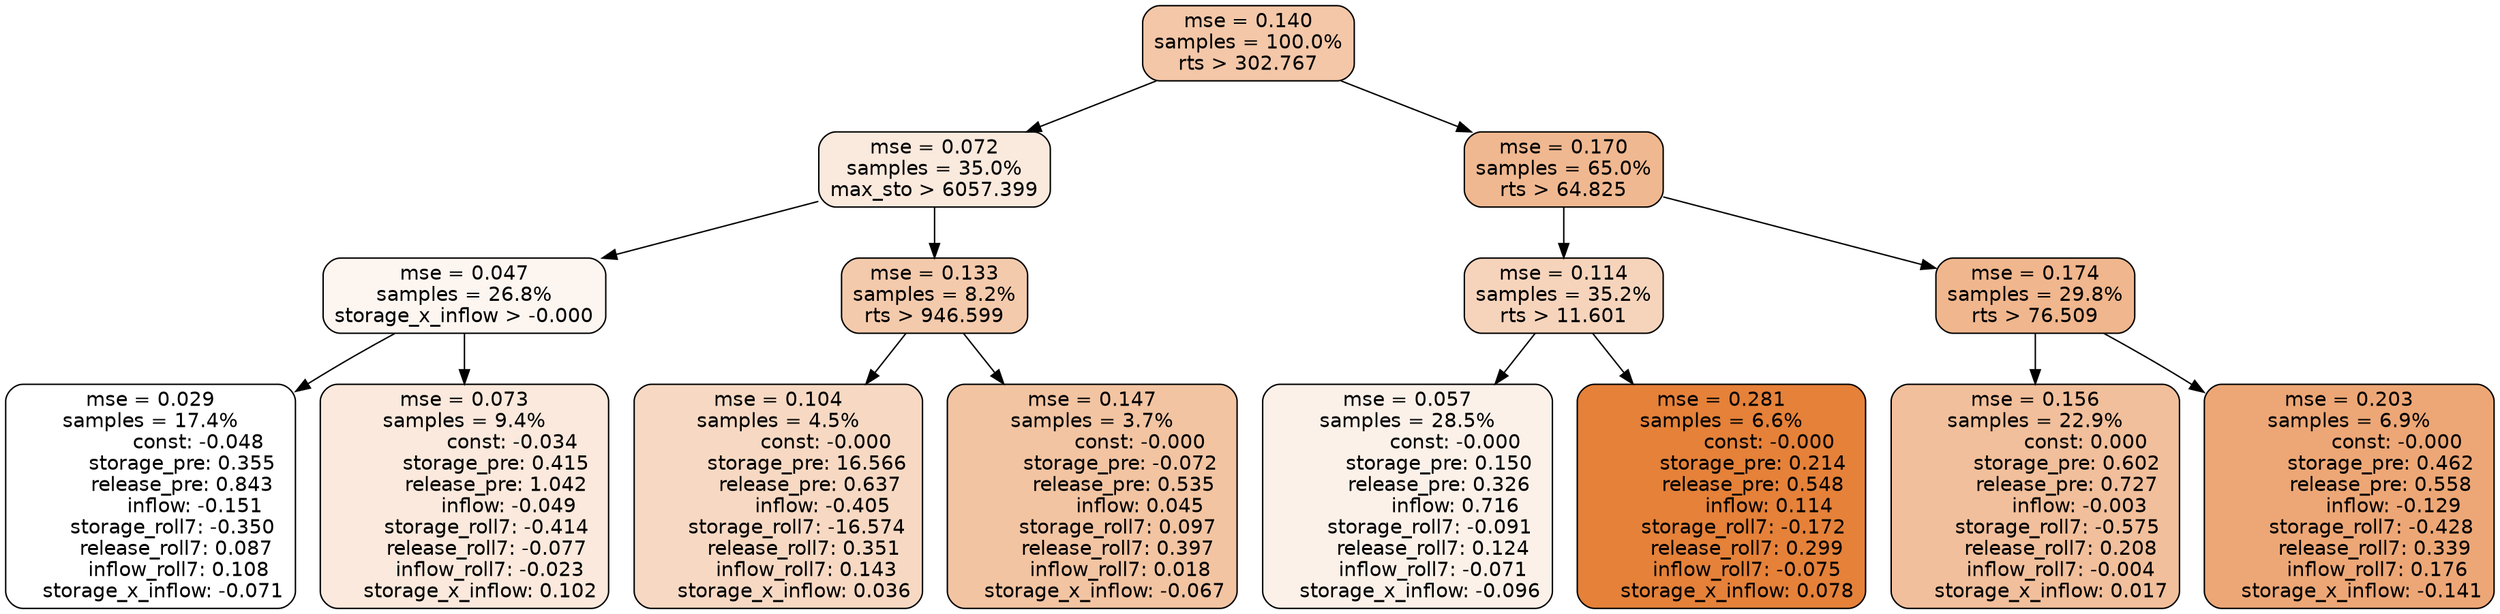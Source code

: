 digraph tree {
node [shape=rectangle, style="filled, rounded", color="black", fontname=helvetica] ;
edge [fontname=helvetica] ;
	"0" [label="mse = 0.140
samples = 100.0%
rts > 302.767", fillcolor="#f3c7a8"]
	"8" [label="mse = 0.072
samples = 35.0%
max_sto > 6057.399", fillcolor="#fae9dd"]
	"1" [label="mse = 0.170
samples = 65.0%
rts > 64.825", fillcolor="#f0b890"]
	"9" [label="mse = 0.047
samples = 26.8%
storage_x_inflow > -0.000", fillcolor="#fdf5f0"]
	"12" [label="mse = 0.133
samples = 8.2%
rts > 946.599", fillcolor="#f4caac"]
	"2" [label="mse = 0.114
samples = 35.2%
rts > 11.601", fillcolor="#f6d4bc"]
	"5" [label="mse = 0.174
samples = 29.8%
rts > 76.509", fillcolor="#f0b68d"]
	"10" [label="mse = 0.029
samples = 17.4%
               const: -0.048
          storage_pre: 0.355
          release_pre: 0.843
              inflow: -0.151
       storage_roll7: -0.350
        release_roll7: 0.087
         inflow_roll7: 0.108
    storage_x_inflow: -0.071", fillcolor="#ffffff"]
	"11" [label="mse = 0.073
samples = 9.4%
               const: -0.034
          storage_pre: 0.415
          release_pre: 1.042
              inflow: -0.049
       storage_roll7: -0.414
       release_roll7: -0.077
        inflow_roll7: -0.023
     storage_x_inflow: 0.102", fillcolor="#fae9dc"]
	"14" [label="mse = 0.104
samples = 4.5%
               const: -0.000
         storage_pre: 16.566
          release_pre: 0.637
              inflow: -0.405
      storage_roll7: -16.574
        release_roll7: 0.351
         inflow_roll7: 0.143
     storage_x_inflow: 0.036", fillcolor="#f7d9c3"]
	"13" [label="mse = 0.147
samples = 3.7%
               const: -0.000
         storage_pre: -0.072
          release_pre: 0.535
               inflow: 0.045
        storage_roll7: 0.097
        release_roll7: 0.397
         inflow_roll7: 0.018
    storage_x_inflow: -0.067", fillcolor="#f2c4a2"]
	"3" [label="mse = 0.057
samples = 28.5%
               const: -0.000
          storage_pre: 0.150
          release_pre: 0.326
               inflow: 0.716
       storage_roll7: -0.091
        release_roll7: 0.124
        inflow_roll7: -0.071
    storage_x_inflow: -0.096", fillcolor="#fcf1e9"]
	"4" [label="mse = 0.281
samples = 6.6%
               const: -0.000
          storage_pre: 0.214
          release_pre: 0.548
               inflow: 0.114
       storage_roll7: -0.172
        release_roll7: 0.299
        inflow_roll7: -0.075
     storage_x_inflow: 0.078", fillcolor="#e58139"]
	"7" [label="mse = 0.156
samples = 22.9%
                const: 0.000
          storage_pre: 0.602
          release_pre: 0.727
              inflow: -0.003
       storage_roll7: -0.575
        release_roll7: 0.208
        inflow_roll7: -0.004
     storage_x_inflow: 0.017", fillcolor="#f1bf9b"]
	"6" [label="mse = 0.203
samples = 6.9%
               const: -0.000
          storage_pre: 0.462
          release_pre: 0.558
              inflow: -0.129
       storage_roll7: -0.428
        release_roll7: 0.339
         inflow_roll7: 0.176
    storage_x_inflow: -0.141", fillcolor="#eda776"]

	"0" -> "1"
	"0" -> "8"
	"8" -> "9"
	"8" -> "12"
	"1" -> "2"
	"1" -> "5"
	"9" -> "10"
	"9" -> "11"
	"12" -> "13"
	"12" -> "14"
	"2" -> "3"
	"2" -> "4"
	"5" -> "6"
	"5" -> "7"
}